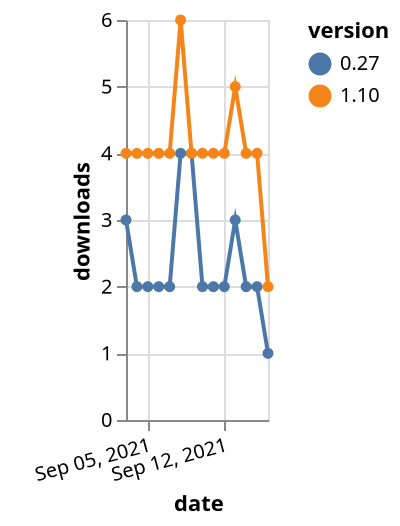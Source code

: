 {"$schema": "https://vega.github.io/schema/vega-lite/v5.json", "description": "A simple bar chart with embedded data.", "data": {"values": [{"date": "2021-09-03", "total": 3284, "delta": 3, "version": "0.27"}, {"date": "2021-09-04", "total": 3286, "delta": 2, "version": "0.27"}, {"date": "2021-09-05", "total": 3288, "delta": 2, "version": "0.27"}, {"date": "2021-09-06", "total": 3290, "delta": 2, "version": "0.27"}, {"date": "2021-09-07", "total": 3292, "delta": 2, "version": "0.27"}, {"date": "2021-09-08", "total": 3296, "delta": 4, "version": "0.27"}, {"date": "2021-09-09", "total": 3300, "delta": 4, "version": "0.27"}, {"date": "2021-09-10", "total": 3302, "delta": 2, "version": "0.27"}, {"date": "2021-09-11", "total": 3304, "delta": 2, "version": "0.27"}, {"date": "2021-09-12", "total": 3306, "delta": 2, "version": "0.27"}, {"date": "2021-09-13", "total": 3309, "delta": 3, "version": "0.27"}, {"date": "2021-09-14", "total": 3311, "delta": 2, "version": "0.27"}, {"date": "2021-09-15", "total": 3313, "delta": 2, "version": "0.27"}, {"date": "2021-09-16", "total": 3314, "delta": 1, "version": "0.27"}, {"date": "2021-09-03", "total": 5377, "delta": 4, "version": "1.10"}, {"date": "2021-09-04", "total": 5381, "delta": 4, "version": "1.10"}, {"date": "2021-09-05", "total": 5385, "delta": 4, "version": "1.10"}, {"date": "2021-09-06", "total": 5389, "delta": 4, "version": "1.10"}, {"date": "2021-09-07", "total": 5393, "delta": 4, "version": "1.10"}, {"date": "2021-09-08", "total": 5399, "delta": 6, "version": "1.10"}, {"date": "2021-09-09", "total": 5403, "delta": 4, "version": "1.10"}, {"date": "2021-09-10", "total": 5407, "delta": 4, "version": "1.10"}, {"date": "2021-09-11", "total": 5411, "delta": 4, "version": "1.10"}, {"date": "2021-09-12", "total": 5415, "delta": 4, "version": "1.10"}, {"date": "2021-09-13", "total": 5420, "delta": 5, "version": "1.10"}, {"date": "2021-09-14", "total": 5424, "delta": 4, "version": "1.10"}, {"date": "2021-09-15", "total": 5428, "delta": 4, "version": "1.10"}, {"date": "2021-09-16", "total": 5430, "delta": 2, "version": "1.10"}]}, "width": "container", "mark": {"type": "line", "point": {"filled": true}}, "encoding": {"x": {"field": "date", "type": "temporal", "timeUnit": "yearmonthdate", "title": "date", "axis": {"labelAngle": -15}}, "y": {"field": "delta", "type": "quantitative", "title": "downloads"}, "color": {"field": "version", "type": "nominal"}, "tooltip": {"field": "delta"}}}